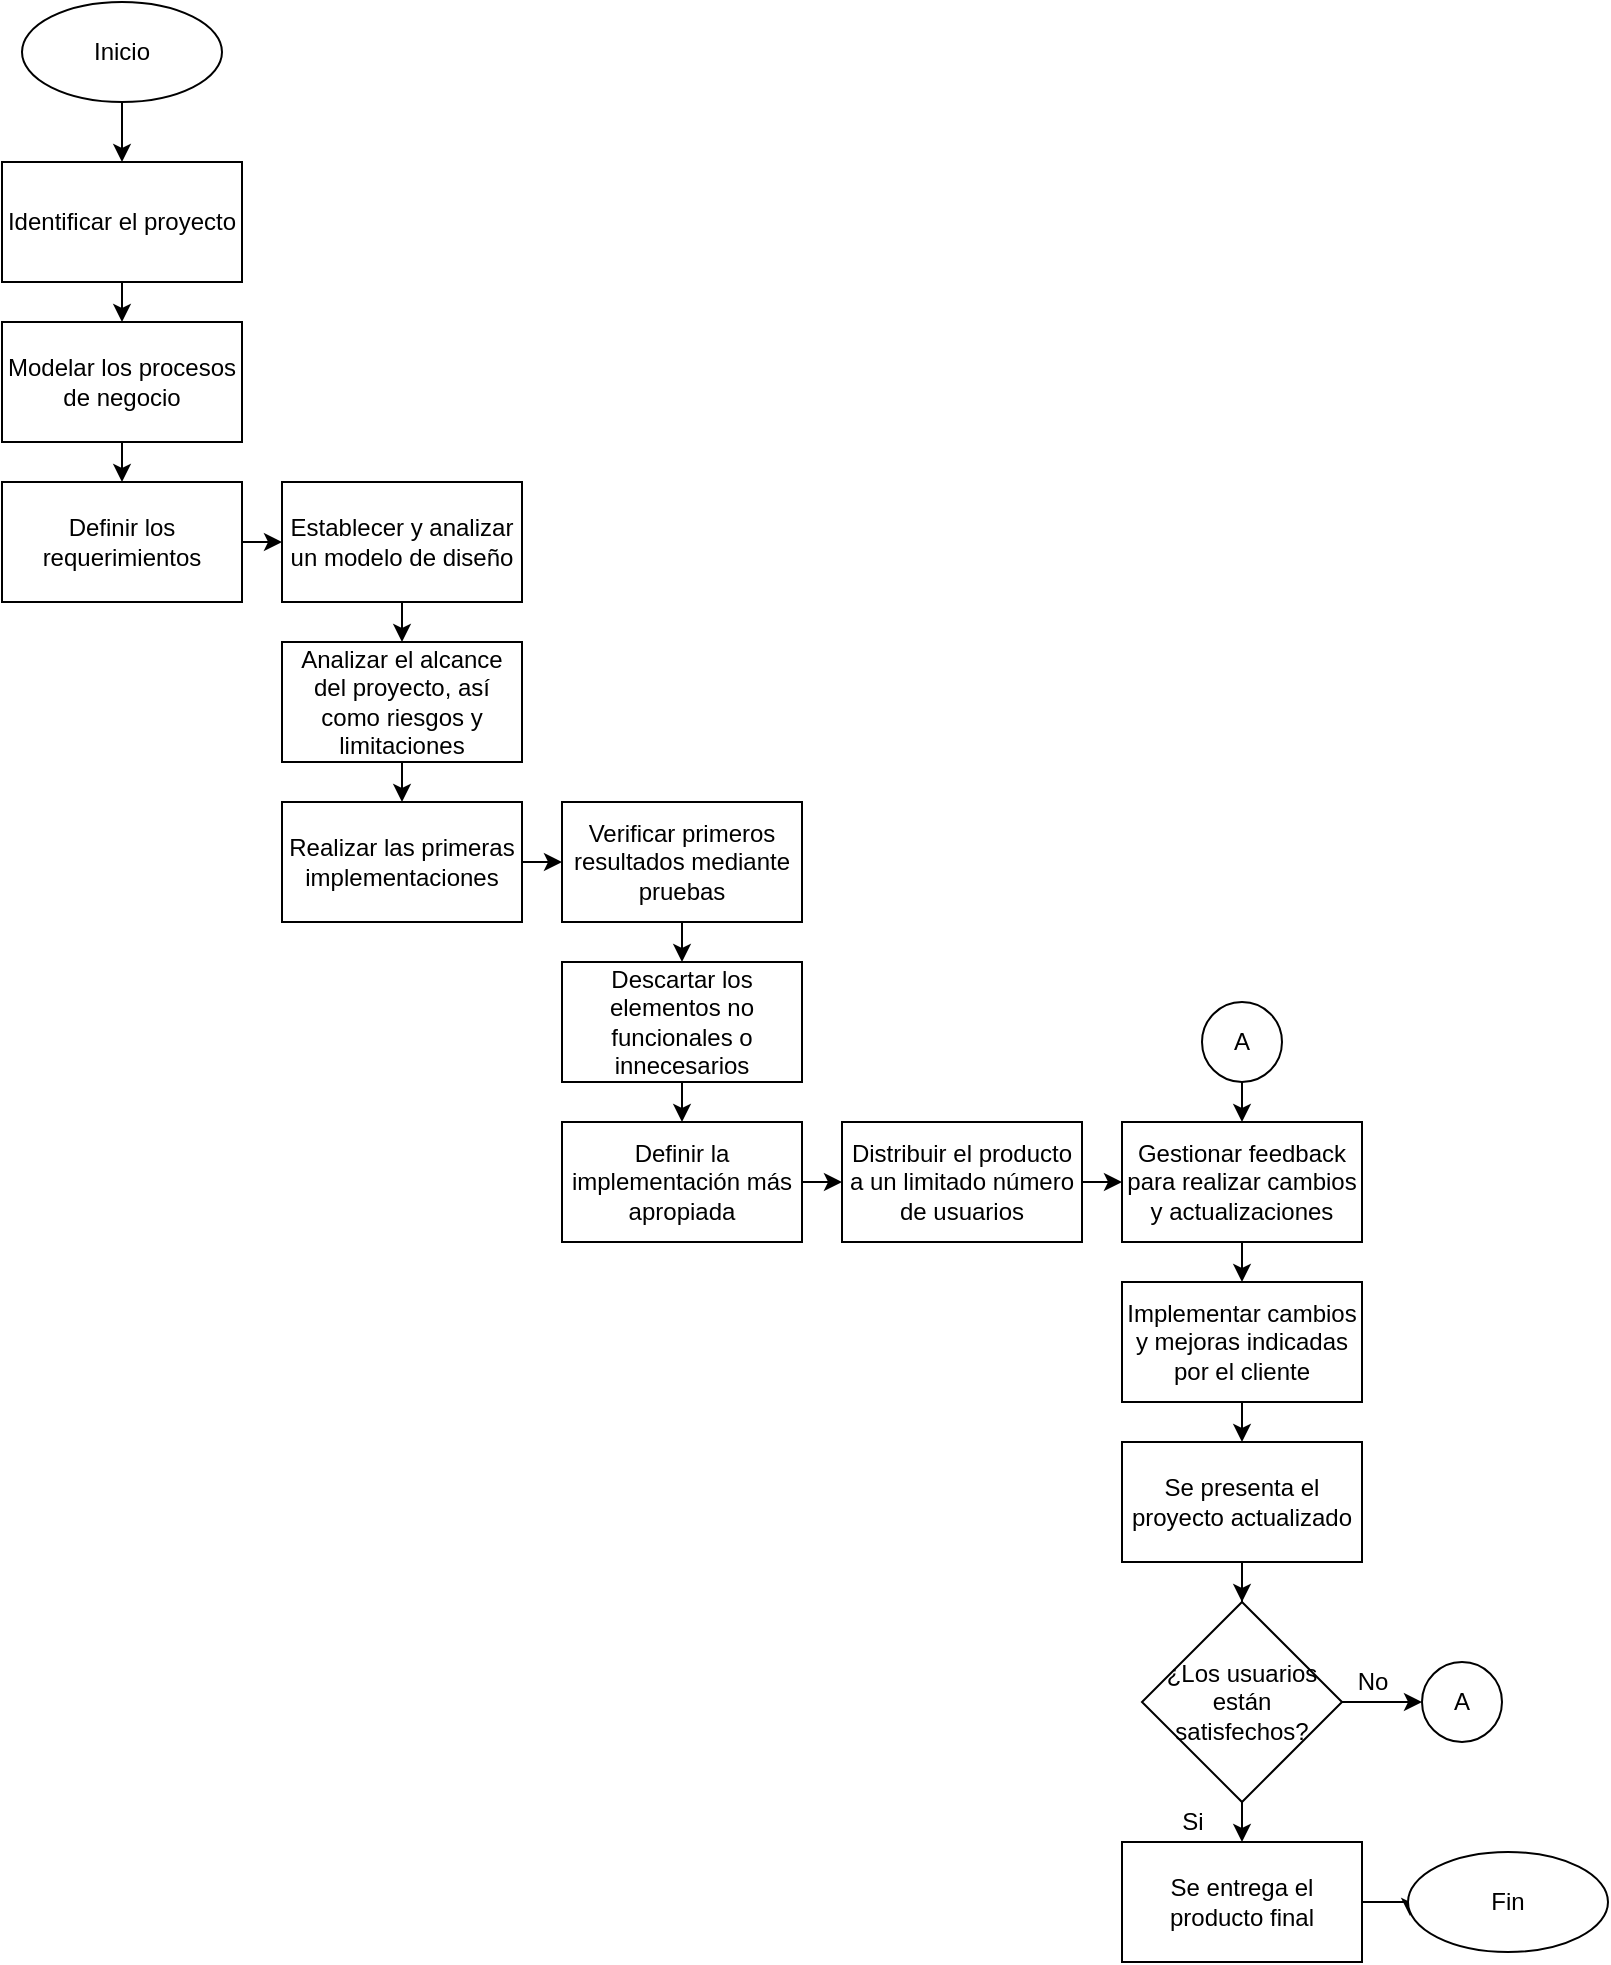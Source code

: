 <mxfile version="14.2.4" type="embed">
    <diagram id="6YNdxzf-pbKKG_FBzNx0" name="Page-1">
        <mxGraphModel dx="617" dy="478" grid="1" gridSize="10" guides="1" tooltips="1" connect="1" arrows="1" fold="1" page="1" pageScale="1" pageWidth="827" pageHeight="1169" math="0" shadow="0">
            <root>
                <mxCell id="0"/>
                <mxCell id="1" parent="0"/>
                <mxCell id="4" style="edgeStyle=orthogonalEdgeStyle;rounded=0;orthogonalLoop=1;jettySize=auto;html=1;exitX=0.5;exitY=1;exitDx=0;exitDy=0;entryX=0.5;entryY=0;entryDx=0;entryDy=0;" parent="1" source="2" target="3" edge="1">
                    <mxGeometry relative="1" as="geometry"/>
                </mxCell>
                <mxCell id="2" value="Inicio" style="ellipse;whiteSpace=wrap;html=1;" parent="1" vertex="1">
                    <mxGeometry x="27" y="40" width="100" height="50" as="geometry"/>
                </mxCell>
                <mxCell id="10" style="edgeStyle=orthogonalEdgeStyle;rounded=0;orthogonalLoop=1;jettySize=auto;html=1;exitX=0.5;exitY=1;exitDx=0;exitDy=0;entryX=0.5;entryY=0;entryDx=0;entryDy=0;" edge="1" parent="1" source="3" target="7">
                    <mxGeometry relative="1" as="geometry"/>
                </mxCell>
                <mxCell id="3" value="Identificar el proyecto" style="rounded=0;whiteSpace=wrap;html=1;" parent="1" vertex="1">
                    <mxGeometry x="17" y="120" width="120" height="60" as="geometry"/>
                </mxCell>
                <mxCell id="14" style="edgeStyle=orthogonalEdgeStyle;rounded=0;orthogonalLoop=1;jettySize=auto;html=1;exitX=1;exitY=0.5;exitDx=0;exitDy=0;entryX=0;entryY=0.5;entryDx=0;entryDy=0;" edge="1" parent="1" source="5" target="13">
                    <mxGeometry relative="1" as="geometry"/>
                </mxCell>
                <mxCell id="5" value="Definir los requerimientos" style="rounded=0;whiteSpace=wrap;html=1;" parent="1" vertex="1">
                    <mxGeometry x="17" y="280" width="120" height="60" as="geometry"/>
                </mxCell>
                <mxCell id="12" style="edgeStyle=orthogonalEdgeStyle;rounded=0;orthogonalLoop=1;jettySize=auto;html=1;exitX=0.5;exitY=1;exitDx=0;exitDy=0;entryX=0.5;entryY=0;entryDx=0;entryDy=0;" edge="1" parent="1" source="7" target="5">
                    <mxGeometry relative="1" as="geometry"/>
                </mxCell>
                <mxCell id="7" value="Modelar los procesos de negocio" style="rounded=0;whiteSpace=wrap;html=1;" vertex="1" parent="1">
                    <mxGeometry x="17" y="200" width="120" height="60" as="geometry"/>
                </mxCell>
                <mxCell id="17" style="edgeStyle=orthogonalEdgeStyle;rounded=0;orthogonalLoop=1;jettySize=auto;html=1;exitX=0.5;exitY=1;exitDx=0;exitDy=0;entryX=0.5;entryY=0;entryDx=0;entryDy=0;" edge="1" parent="1" source="13" target="15">
                    <mxGeometry relative="1" as="geometry"/>
                </mxCell>
                <mxCell id="13" value="Establecer y analizar un modelo de diseño" style="rounded=0;whiteSpace=wrap;html=1;" vertex="1" parent="1">
                    <mxGeometry x="157" y="280" width="120" height="60" as="geometry"/>
                </mxCell>
                <mxCell id="75" style="edgeStyle=orthogonalEdgeStyle;rounded=0;orthogonalLoop=1;jettySize=auto;html=1;exitX=0.5;exitY=1;exitDx=0;exitDy=0;entryX=0.5;entryY=0;entryDx=0;entryDy=0;" edge="1" parent="1" source="15" target="40">
                    <mxGeometry relative="1" as="geometry"/>
                </mxCell>
                <mxCell id="15" value="Analizar el alcance del proyecto, así como riesgos y limitaciones" style="rounded=0;whiteSpace=wrap;html=1;" vertex="1" parent="1">
                    <mxGeometry x="157" y="360" width="120" height="60" as="geometry"/>
                </mxCell>
                <mxCell id="39" style="edgeStyle=orthogonalEdgeStyle;rounded=0;orthogonalLoop=1;jettySize=auto;html=1;exitX=1;exitY=0.5;exitDx=0;exitDy=0;entryX=0;entryY=0.5;entryDx=0;entryDy=0;" edge="1" parent="1" source="40" target="42">
                    <mxGeometry relative="1" as="geometry"/>
                </mxCell>
                <mxCell id="40" value="Realizar las primeras implementaciones" style="rounded=0;whiteSpace=wrap;html=1;" vertex="1" parent="1">
                    <mxGeometry x="157" y="440" width="120" height="60" as="geometry"/>
                </mxCell>
                <mxCell id="41" style="edgeStyle=orthogonalEdgeStyle;rounded=0;orthogonalLoop=1;jettySize=auto;html=1;exitX=0.5;exitY=1;exitDx=0;exitDy=0;entryX=0.5;entryY=0;entryDx=0;entryDy=0;" edge="1" parent="1" source="42" target="51">
                    <mxGeometry relative="1" as="geometry"/>
                </mxCell>
                <mxCell id="42" value="Verificar primeros resultados mediante pruebas" style="rounded=0;whiteSpace=wrap;html=1;" vertex="1" parent="1">
                    <mxGeometry x="297" y="440" width="120" height="60" as="geometry"/>
                </mxCell>
                <mxCell id="43" style="edgeStyle=orthogonalEdgeStyle;rounded=0;orthogonalLoop=1;jettySize=auto;html=1;exitX=1;exitY=0.5;exitDx=0;exitDy=0;entryX=0;entryY=0.5;entryDx=0;entryDy=0;" edge="1" parent="1" source="44" target="46">
                    <mxGeometry relative="1" as="geometry"/>
                </mxCell>
                <mxCell id="44" value="Definir la implementación más apropiada" style="rounded=0;whiteSpace=wrap;html=1;" vertex="1" parent="1">
                    <mxGeometry x="297" y="600" width="120" height="60" as="geometry"/>
                </mxCell>
                <mxCell id="45" style="edgeStyle=orthogonalEdgeStyle;rounded=0;orthogonalLoop=1;jettySize=auto;html=1;exitX=1;exitY=0.5;exitDx=0;exitDy=0;entryX=0;entryY=0.5;entryDx=0;entryDy=0;" edge="1" parent="1" source="46" target="48">
                    <mxGeometry relative="1" as="geometry"/>
                </mxCell>
                <mxCell id="46" value="Distribuir el producto a un limitado número de usuarios" style="rounded=0;whiteSpace=wrap;html=1;" vertex="1" parent="1">
                    <mxGeometry x="437" y="600" width="120" height="60" as="geometry"/>
                </mxCell>
                <mxCell id="47" style="edgeStyle=orthogonalEdgeStyle;rounded=0;orthogonalLoop=1;jettySize=auto;html=1;exitX=0.5;exitY=1;exitDx=0;exitDy=0;entryX=0.5;entryY=0;entryDx=0;entryDy=0;" edge="1" parent="1" source="48">
                    <mxGeometry relative="1" as="geometry">
                        <mxPoint x="637" y="680" as="targetPoint"/>
                    </mxGeometry>
                </mxCell>
                <mxCell id="48" value="Gestionar feedback para realizar cambios y actualizaciones" style="rounded=0;whiteSpace=wrap;html=1;" vertex="1" parent="1">
                    <mxGeometry x="577" y="600" width="120" height="60" as="geometry"/>
                </mxCell>
                <mxCell id="50" style="edgeStyle=orthogonalEdgeStyle;rounded=0;orthogonalLoop=1;jettySize=auto;html=1;exitX=0.5;exitY=1;exitDx=0;exitDy=0;entryX=0.5;entryY=0;entryDx=0;entryDy=0;" edge="1" parent="1" source="51" target="44">
                    <mxGeometry relative="1" as="geometry"/>
                </mxCell>
                <mxCell id="51" value="Descartar los elementos no funcionales o innecesarios" style="rounded=0;whiteSpace=wrap;html=1;" vertex="1" parent="1">
                    <mxGeometry x="297" y="520" width="120" height="60" as="geometry"/>
                </mxCell>
                <mxCell id="55" style="edgeStyle=orthogonalEdgeStyle;rounded=0;orthogonalLoop=1;jettySize=auto;html=1;exitX=0.5;exitY=1;exitDx=0;exitDy=0;entryX=0.5;entryY=0;entryDx=0;entryDy=0;" edge="1" parent="1" source="53">
                    <mxGeometry relative="1" as="geometry">
                        <mxPoint x="637" y="760" as="targetPoint"/>
                    </mxGeometry>
                </mxCell>
                <mxCell id="53" value="Implementar cambios y mejoras indicadas por el cliente" style="rounded=0;whiteSpace=wrap;html=1;" vertex="1" parent="1">
                    <mxGeometry x="577" y="680" width="120" height="60" as="geometry"/>
                </mxCell>
                <mxCell id="58" style="edgeStyle=orthogonalEdgeStyle;rounded=0;orthogonalLoop=1;jettySize=auto;html=1;exitX=0.5;exitY=1;exitDx=0;exitDy=0;" edge="1" parent="1" source="56" target="57">
                    <mxGeometry relative="1" as="geometry"/>
                </mxCell>
                <mxCell id="56" value="Se presenta el proyecto actualizado" style="rounded=0;whiteSpace=wrap;html=1;" vertex="1" parent="1">
                    <mxGeometry x="577" y="760" width="120" height="60" as="geometry"/>
                </mxCell>
                <mxCell id="64" style="edgeStyle=orthogonalEdgeStyle;rounded=0;orthogonalLoop=1;jettySize=auto;html=1;exitX=0.5;exitY=1;exitDx=0;exitDy=0;entryX=0.5;entryY=0;entryDx=0;entryDy=0;" edge="1" parent="1" source="57" target="59">
                    <mxGeometry relative="1" as="geometry"/>
                </mxCell>
                <mxCell id="72" style="edgeStyle=orthogonalEdgeStyle;rounded=0;orthogonalLoop=1;jettySize=auto;html=1;exitX=1;exitY=0.5;exitDx=0;exitDy=0;entryX=0;entryY=0.5;entryDx=0;entryDy=0;" edge="1" parent="1" source="57" target="70">
                    <mxGeometry relative="1" as="geometry"/>
                </mxCell>
                <mxCell id="57" value="¿Los usuarios están satisfechos?" style="rhombus;whiteSpace=wrap;html=1;" vertex="1" parent="1">
                    <mxGeometry x="587" y="840" width="100" height="100" as="geometry"/>
                </mxCell>
                <mxCell id="74" style="edgeStyle=orthogonalEdgeStyle;rounded=0;orthogonalLoop=1;jettySize=auto;html=1;exitX=1;exitY=0.5;exitDx=0;exitDy=0;entryX=0.01;entryY=0.64;entryDx=0;entryDy=0;entryPerimeter=0;" edge="1" parent="1" source="59" target="61">
                    <mxGeometry relative="1" as="geometry"/>
                </mxCell>
                <mxCell id="59" value="Se entrega el producto final" style="rounded=0;whiteSpace=wrap;html=1;" vertex="1" parent="1">
                    <mxGeometry x="577" y="960" width="120" height="60" as="geometry"/>
                </mxCell>
                <mxCell id="61" value="Fin" style="ellipse;whiteSpace=wrap;html=1;" vertex="1" parent="1">
                    <mxGeometry x="720" y="965" width="100" height="50" as="geometry"/>
                </mxCell>
                <mxCell id="66" value="Si" style="text;html=1;align=center;verticalAlign=middle;resizable=0;points=[];autosize=1;" vertex="1" parent="1">
                    <mxGeometry x="597" y="940" width="30" height="20" as="geometry"/>
                </mxCell>
                <mxCell id="68" style="edgeStyle=orthogonalEdgeStyle;rounded=0;orthogonalLoop=1;jettySize=auto;html=1;exitX=0.5;exitY=1;exitDx=0;exitDy=0;entryX=0.5;entryY=0;entryDx=0;entryDy=0;" edge="1" parent="1" source="67" target="48">
                    <mxGeometry relative="1" as="geometry"/>
                </mxCell>
                <mxCell id="67" value="A" style="ellipse;whiteSpace=wrap;html=1;aspect=fixed;" vertex="1" parent="1">
                    <mxGeometry x="617" y="540" width="40" height="40" as="geometry"/>
                </mxCell>
                <mxCell id="70" value="A" style="ellipse;whiteSpace=wrap;html=1;aspect=fixed;" vertex="1" parent="1">
                    <mxGeometry x="727" y="870" width="40" height="40" as="geometry"/>
                </mxCell>
                <mxCell id="73" value="No" style="text;html=1;align=center;verticalAlign=middle;resizable=0;points=[];autosize=1;" vertex="1" parent="1">
                    <mxGeometry x="687" y="870" width="30" height="20" as="geometry"/>
                </mxCell>
            </root>
        </mxGraphModel>
    </diagram>
</mxfile>